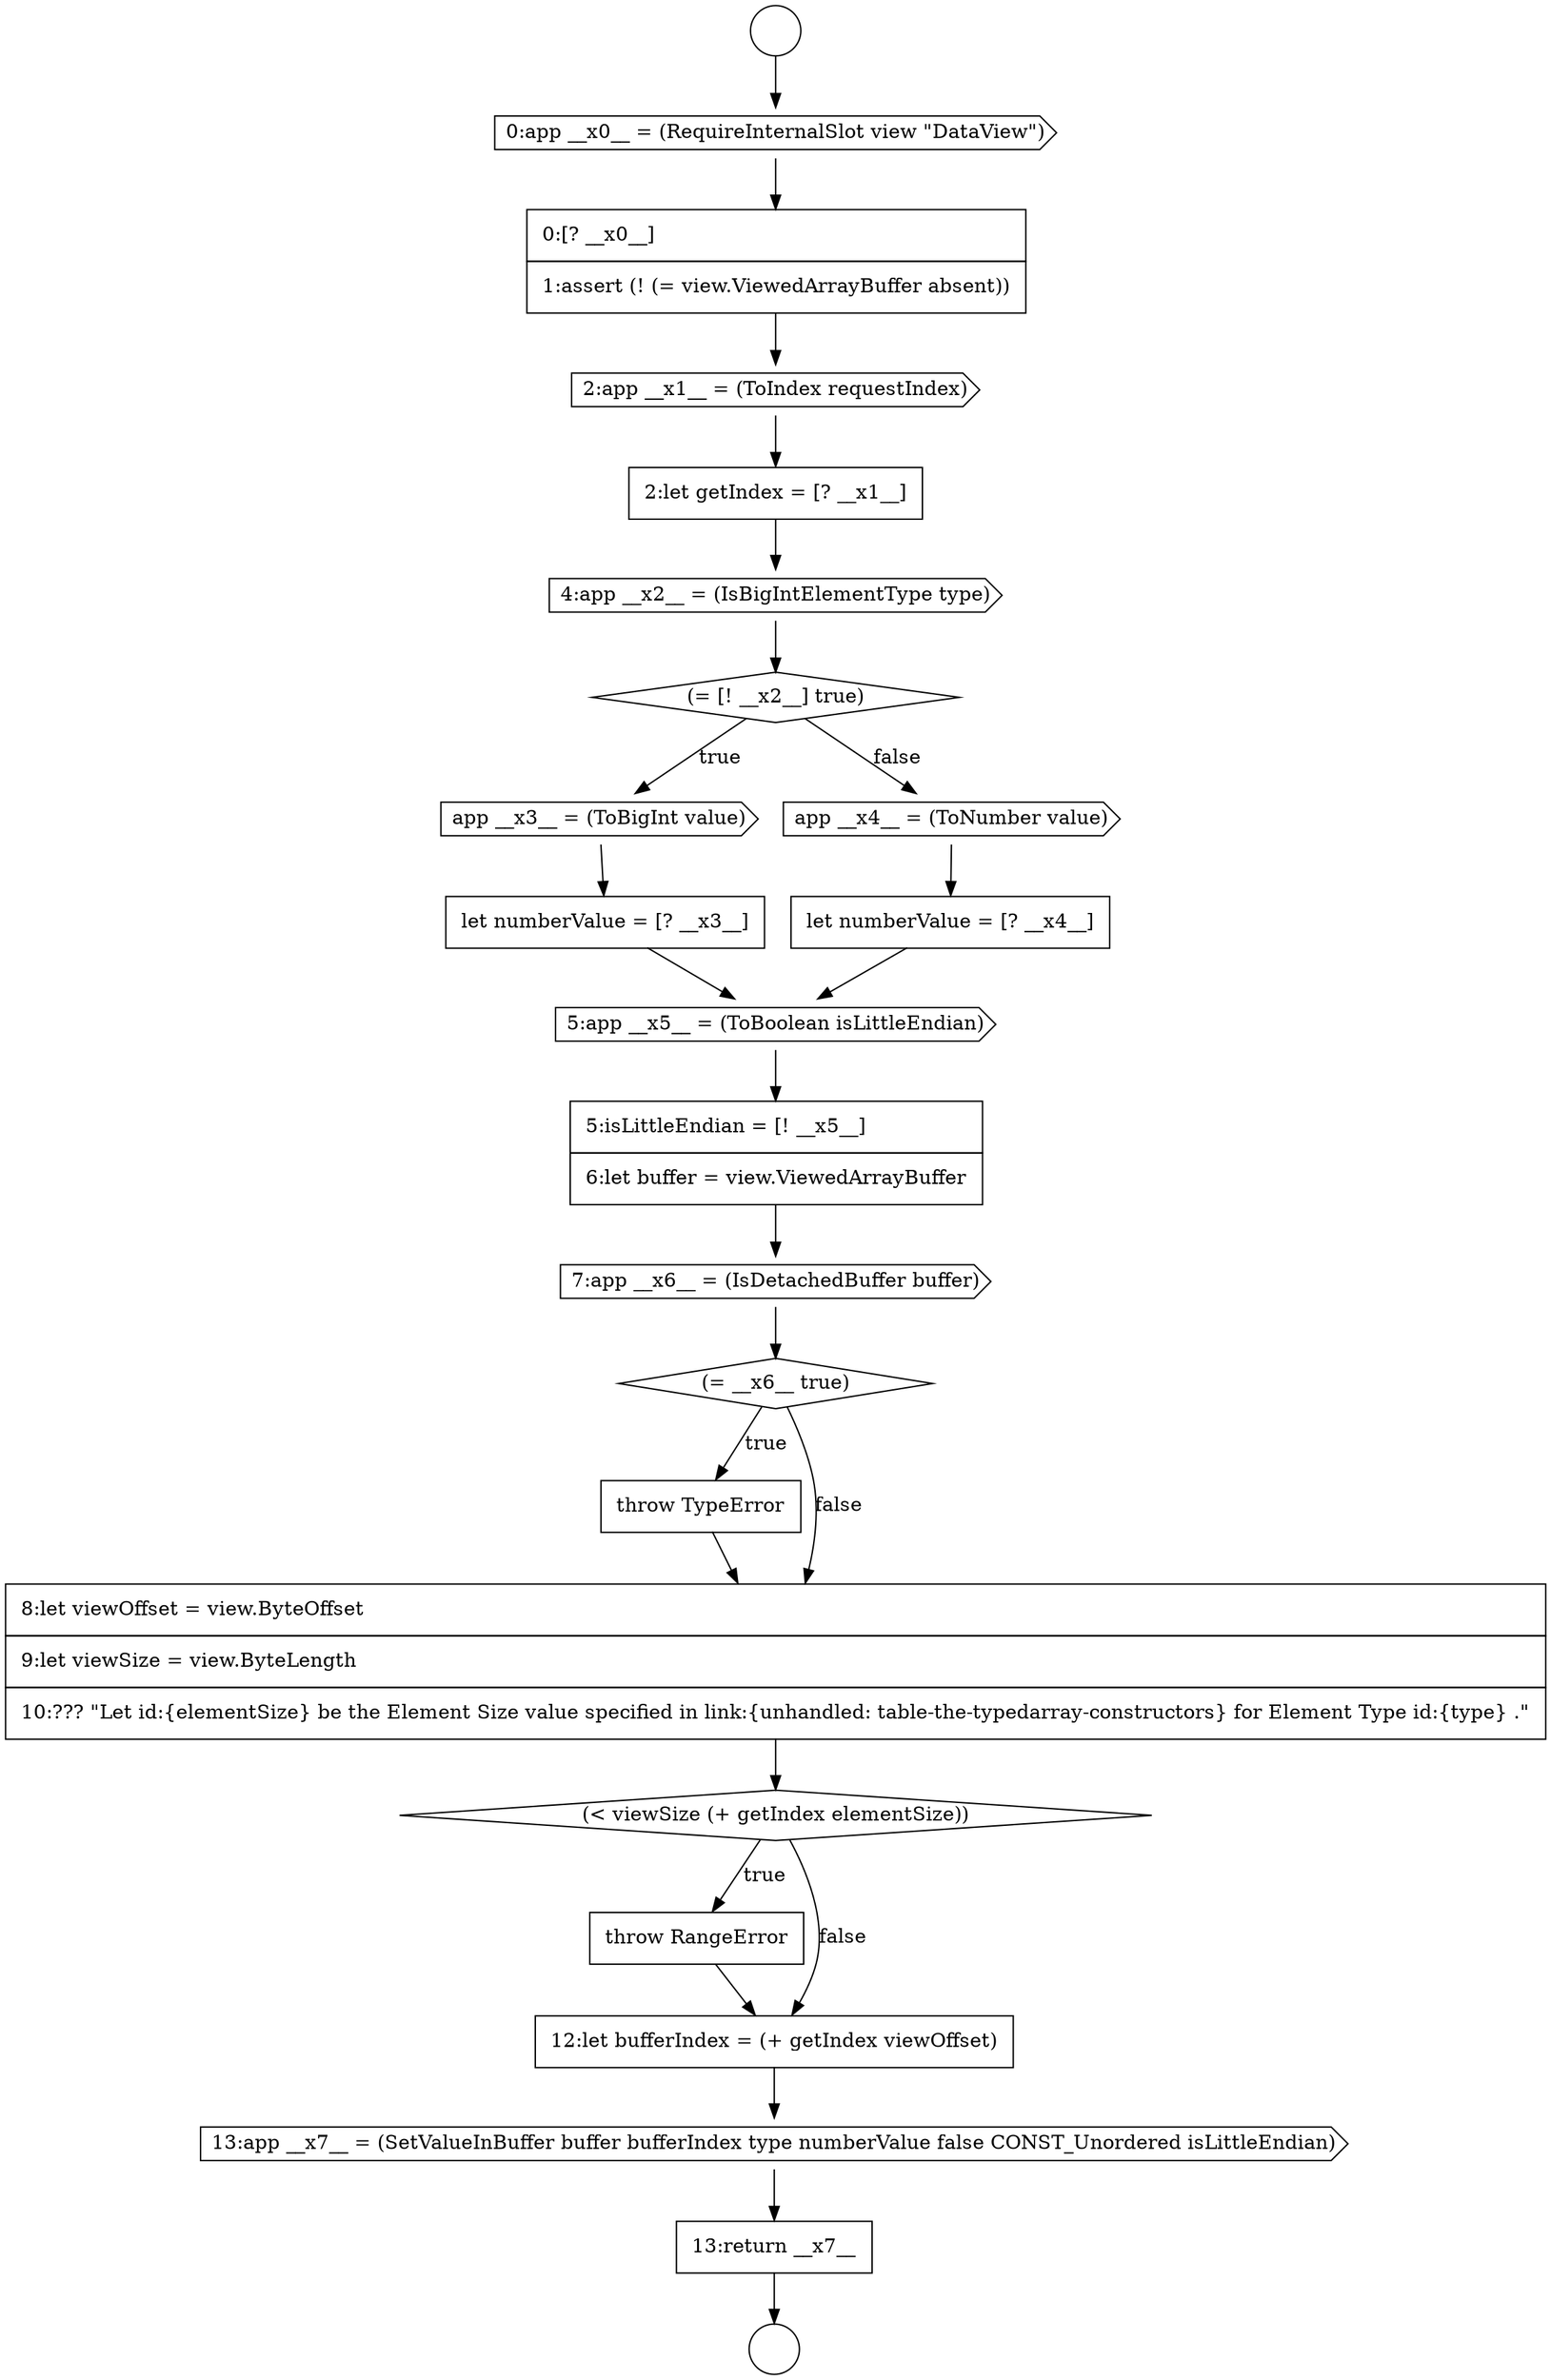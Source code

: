 digraph {
  node17803 [shape=none, margin=0, label=<<font color="black">
    <table border="0" cellborder="1" cellspacing="0" cellpadding="10">
      <tr><td align="left">let numberValue = [? __x4__]</td></tr>
    </table>
  </font>> color="black" fillcolor="white" style=filled]
  node17798 [shape=cds, label=<<font color="black">4:app __x2__ = (IsBigIntElementType type)</font>> color="black" fillcolor="white" style=filled]
  node17807 [shape=diamond, label=<<font color="black">(= __x6__ true)</font>> color="black" fillcolor="white" style=filled]
  node17811 [shape=none, margin=0, label=<<font color="black">
    <table border="0" cellborder="1" cellspacing="0" cellpadding="10">
      <tr><td align="left">throw RangeError</td></tr>
    </table>
  </font>> color="black" fillcolor="white" style=filled]
  node17793 [shape=circle label=" " color="black" fillcolor="white" style=filled]
  node17812 [shape=none, margin=0, label=<<font color="black">
    <table border="0" cellborder="1" cellspacing="0" cellpadding="10">
      <tr><td align="left">12:let bufferIndex = (+ getIndex viewOffset)</td></tr>
    </table>
  </font>> color="black" fillcolor="white" style=filled]
  node17800 [shape=cds, label=<<font color="black">app __x3__ = (ToBigInt value)</font>> color="black" fillcolor="white" style=filled]
  node17801 [shape=none, margin=0, label=<<font color="black">
    <table border="0" cellborder="1" cellspacing="0" cellpadding="10">
      <tr><td align="left">let numberValue = [? __x3__]</td></tr>
    </table>
  </font>> color="black" fillcolor="white" style=filled]
  node17813 [shape=cds, label=<<font color="black">13:app __x7__ = (SetValueInBuffer buffer bufferIndex type numberValue false CONST_Unordered isLittleEndian)</font>> color="black" fillcolor="white" style=filled]
  node17814 [shape=none, margin=0, label=<<font color="black">
    <table border="0" cellborder="1" cellspacing="0" cellpadding="10">
      <tr><td align="left">13:return __x7__</td></tr>
    </table>
  </font>> color="black" fillcolor="white" style=filled]
  node17808 [shape=none, margin=0, label=<<font color="black">
    <table border="0" cellborder="1" cellspacing="0" cellpadding="10">
      <tr><td align="left">throw TypeError</td></tr>
    </table>
  </font>> color="black" fillcolor="white" style=filled]
  node17810 [shape=diamond, label=<<font color="black">(&lt; viewSize (+ getIndex elementSize))</font>> color="black" fillcolor="white" style=filled]
  node17802 [shape=cds, label=<<font color="black">app __x4__ = (ToNumber value)</font>> color="black" fillcolor="white" style=filled]
  node17799 [shape=diamond, label=<<font color="black">(= [! __x2__] true)</font>> color="black" fillcolor="white" style=filled]
  node17806 [shape=cds, label=<<font color="black">7:app __x6__ = (IsDetachedBuffer buffer)</font>> color="black" fillcolor="white" style=filled]
  node17795 [shape=none, margin=0, label=<<font color="black">
    <table border="0" cellborder="1" cellspacing="0" cellpadding="10">
      <tr><td align="left">0:[? __x0__]</td></tr>
      <tr><td align="left">1:assert (! (= view.ViewedArrayBuffer absent))</td></tr>
    </table>
  </font>> color="black" fillcolor="white" style=filled]
  node17794 [shape=cds, label=<<font color="black">0:app __x0__ = (RequireInternalSlot view &quot;DataView&quot;)</font>> color="black" fillcolor="white" style=filled]
  node17809 [shape=none, margin=0, label=<<font color="black">
    <table border="0" cellborder="1" cellspacing="0" cellpadding="10">
      <tr><td align="left">8:let viewOffset = view.ByteOffset</td></tr>
      <tr><td align="left">9:let viewSize = view.ByteLength</td></tr>
      <tr><td align="left">10:??? &quot;Let id:{elementSize} be the Element Size value specified in link:{unhandled: table-the-typedarray-constructors} for Element Type id:{type} .&quot;</td></tr>
    </table>
  </font>> color="black" fillcolor="white" style=filled]
  node17796 [shape=cds, label=<<font color="black">2:app __x1__ = (ToIndex requestIndex)</font>> color="black" fillcolor="white" style=filled]
  node17805 [shape=none, margin=0, label=<<font color="black">
    <table border="0" cellborder="1" cellspacing="0" cellpadding="10">
      <tr><td align="left">5:isLittleEndian = [! __x5__]</td></tr>
      <tr><td align="left">6:let buffer = view.ViewedArrayBuffer</td></tr>
    </table>
  </font>> color="black" fillcolor="white" style=filled]
  node17804 [shape=cds, label=<<font color="black">5:app __x5__ = (ToBoolean isLittleEndian)</font>> color="black" fillcolor="white" style=filled]
  node17797 [shape=none, margin=0, label=<<font color="black">
    <table border="0" cellborder="1" cellspacing="0" cellpadding="10">
      <tr><td align="left">2:let getIndex = [? __x1__]</td></tr>
    </table>
  </font>> color="black" fillcolor="white" style=filled]
  node17792 [shape=circle label=" " color="black" fillcolor="white" style=filled]
  node17806 -> node17807 [ color="black"]
  node17797 -> node17798 [ color="black"]
  node17800 -> node17801 [ color="black"]
  node17812 -> node17813 [ color="black"]
  node17813 -> node17814 [ color="black"]
  node17796 -> node17797 [ color="black"]
  node17801 -> node17804 [ color="black"]
  node17799 -> node17800 [label=<<font color="black">true</font>> color="black"]
  node17799 -> node17802 [label=<<font color="black">false</font>> color="black"]
  node17809 -> node17810 [ color="black"]
  node17814 -> node17793 [ color="black"]
  node17803 -> node17804 [ color="black"]
  node17807 -> node17808 [label=<<font color="black">true</font>> color="black"]
  node17807 -> node17809 [label=<<font color="black">false</font>> color="black"]
  node17794 -> node17795 [ color="black"]
  node17795 -> node17796 [ color="black"]
  node17798 -> node17799 [ color="black"]
  node17804 -> node17805 [ color="black"]
  node17805 -> node17806 [ color="black"]
  node17810 -> node17811 [label=<<font color="black">true</font>> color="black"]
  node17810 -> node17812 [label=<<font color="black">false</font>> color="black"]
  node17802 -> node17803 [ color="black"]
  node17811 -> node17812 [ color="black"]
  node17808 -> node17809 [ color="black"]
  node17792 -> node17794 [ color="black"]
}
